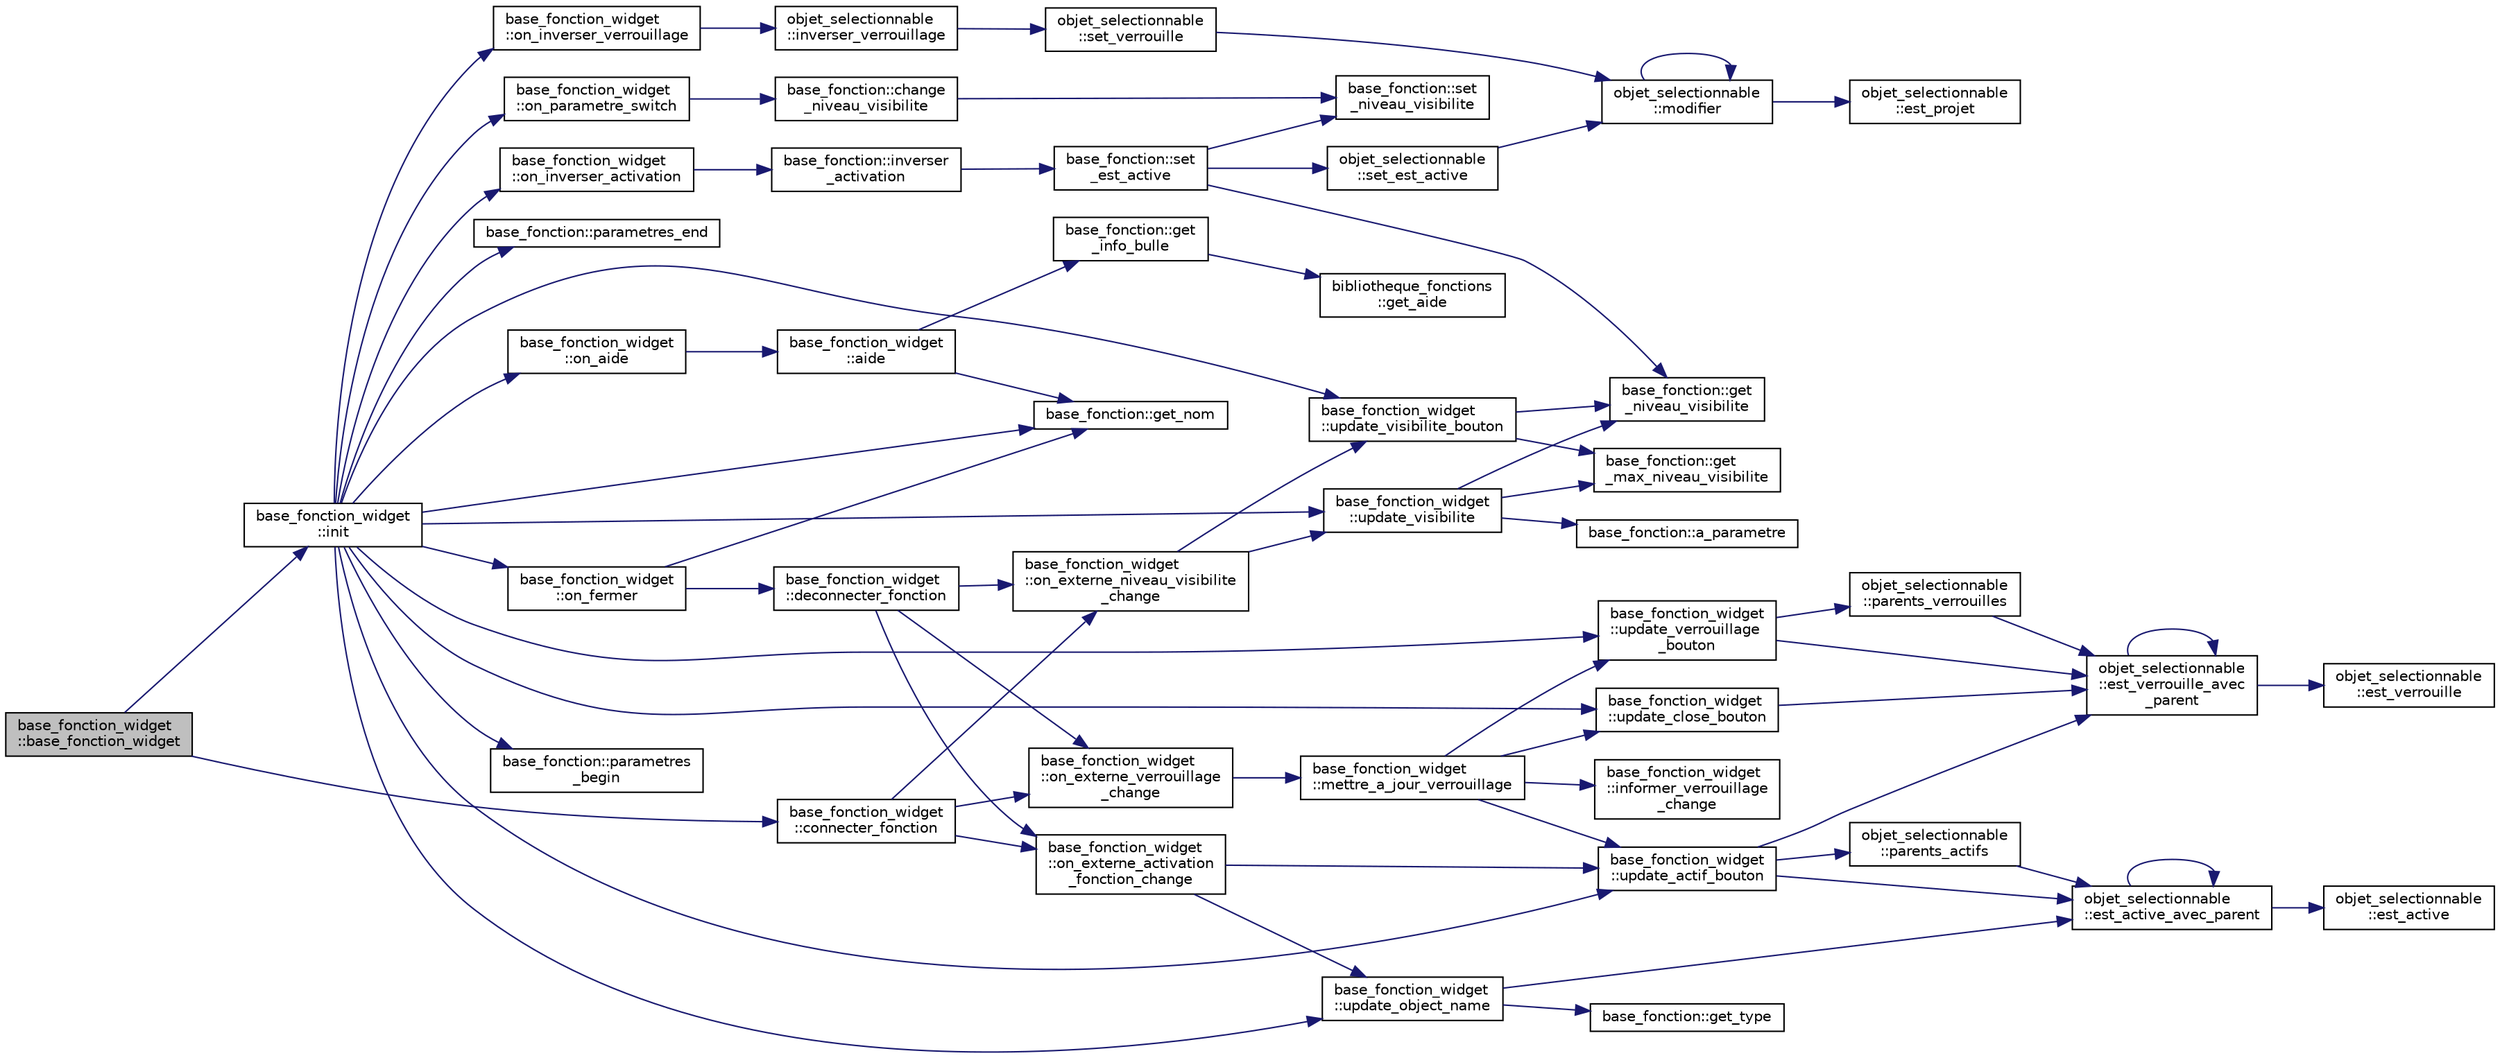 digraph "base_fonction_widget::base_fonction_widget"
{
  edge [fontname="Helvetica",fontsize="10",labelfontname="Helvetica",labelfontsize="10"];
  node [fontname="Helvetica",fontsize="10",shape=record];
  rankdir="LR";
  Node0 [label="base_fonction_widget\l::base_fonction_widget",height=0.2,width=0.4,color="black", fillcolor="grey75", style="filled", fontcolor="black"];
  Node0 -> Node1 [color="midnightblue",fontsize="10",style="solid",fontname="Helvetica"];
  Node1 [label="base_fonction_widget\l::init",height=0.2,width=0.4,color="black", fillcolor="white", style="filled",URL="$classbase__fonction__widget.html#a8f7d38b1f3eeacb69017621ee3fc055b"];
  Node1 -> Node2 [color="midnightblue",fontsize="10",style="solid",fontname="Helvetica"];
  Node2 [label="base_fonction_widget\l::on_parametre_switch",height=0.2,width=0.4,color="black", fillcolor="white", style="filled",URL="$classbase__fonction__widget.html#a6b560463afa616caac97f5e5a9d0456b"];
  Node2 -> Node3 [color="midnightblue",fontsize="10",style="solid",fontname="Helvetica"];
  Node3 [label="base_fonction::change\l_niveau_visibilite",height=0.2,width=0.4,color="black", fillcolor="white", style="filled",URL="$classbase__fonction.html#a9a29109804d6f1a70350b45e8ef5a680",tooltip="Modifier le niveau de visibilité de la fonction. "];
  Node3 -> Node4 [color="midnightblue",fontsize="10",style="solid",fontname="Helvetica"];
  Node4 [label="base_fonction::set\l_niveau_visibilite",height=0.2,width=0.4,color="black", fillcolor="white", style="filled",URL="$classbase__fonction.html#aac434731c9e5d95398d3baae6c74d447",tooltip="Initialise le niveau de visibilité de la fonction. "];
  Node1 -> Node5 [color="midnightblue",fontsize="10",style="solid",fontname="Helvetica"];
  Node5 [label="base_fonction_widget\l::on_inverser_activation",height=0.2,width=0.4,color="black", fillcolor="white", style="filled",URL="$classbase__fonction__widget.html#acb52c3b688b3821f7fb307dc136ff49d",tooltip="Le bouton d&#39;inversion d&#39;activation est activé. "];
  Node5 -> Node6 [color="midnightblue",fontsize="10",style="solid",fontname="Helvetica"];
  Node6 [label="base_fonction::inverser\l_activation",height=0.2,width=0.4,color="black", fillcolor="white", style="filled",URL="$classbase__fonction.html#aaf72b5fa4bf0bd4ee43d7eab0aeac984",tooltip="Inverse le niveau de visibilité de la fonction. "];
  Node6 -> Node7 [color="midnightblue",fontsize="10",style="solid",fontname="Helvetica"];
  Node7 [label="base_fonction::set\l_est_active",height=0.2,width=0.4,color="black", fillcolor="white", style="filled",URL="$classbase__fonction.html#a58252a04c7afea216c29d13132b0d6a2",tooltip="Initialise l&#39;activation de la fonction. "];
  Node7 -> Node8 [color="midnightblue",fontsize="10",style="solid",fontname="Helvetica"];
  Node8 [label="base_fonction::get\l_niveau_visibilite",height=0.2,width=0.4,color="black", fillcolor="white", style="filled",URL="$classbase__fonction.html#aad1c92b3ed0b589ba58323132ab4aae7",tooltip="Accesseur du niveau de visibilité de la fonction. "];
  Node7 -> Node4 [color="midnightblue",fontsize="10",style="solid",fontname="Helvetica"];
  Node7 -> Node9 [color="midnightblue",fontsize="10",style="solid",fontname="Helvetica"];
  Node9 [label="objet_selectionnable\l::set_est_active",height=0.2,width=0.4,color="black", fillcolor="white", style="filled",URL="$classobjet__selectionnable.html#acb1bf63e061079a402c929ce346b0b22"];
  Node9 -> Node10 [color="midnightblue",fontsize="10",style="solid",fontname="Helvetica"];
  Node10 [label="objet_selectionnable\l::modifier",height=0.2,width=0.4,color="black", fillcolor="white", style="filled",URL="$classobjet__selectionnable.html#a9f76b8e89231a79c3fc840af874bd868"];
  Node10 -> Node11 [color="midnightblue",fontsize="10",style="solid",fontname="Helvetica"];
  Node11 [label="objet_selectionnable\l::est_projet",height=0.2,width=0.4,color="black", fillcolor="white", style="filled",URL="$classobjet__selectionnable.html#a49ea1a29523e46f099896477a2b43eaa"];
  Node10 -> Node10 [color="midnightblue",fontsize="10",style="solid",fontname="Helvetica"];
  Node1 -> Node12 [color="midnightblue",fontsize="10",style="solid",fontname="Helvetica"];
  Node12 [label="base_fonction_widget\l::on_inverser_verrouillage",height=0.2,width=0.4,color="black", fillcolor="white", style="filled",URL="$classbase__fonction__widget.html#a9e1f1563d0793c0601c8dc5b8a1e7326",tooltip="Le bouton de verrouillage d&#39;activation est activé. "];
  Node12 -> Node13 [color="midnightblue",fontsize="10",style="solid",fontname="Helvetica"];
  Node13 [label="objet_selectionnable\l::inverser_verrouillage",height=0.2,width=0.4,color="black", fillcolor="white", style="filled",URL="$classobjet__selectionnable.html#a028ac895965858e0e8e8e2cc25e8323c"];
  Node13 -> Node14 [color="midnightblue",fontsize="10",style="solid",fontname="Helvetica"];
  Node14 [label="objet_selectionnable\l::set_verrouille",height=0.2,width=0.4,color="black", fillcolor="white", style="filled",URL="$classobjet__selectionnable.html#a5d39343f43293805a0b60e8520687d87"];
  Node14 -> Node10 [color="midnightblue",fontsize="10",style="solid",fontname="Helvetica"];
  Node1 -> Node15 [color="midnightblue",fontsize="10",style="solid",fontname="Helvetica"];
  Node15 [label="base_fonction_widget\l::on_aide",height=0.2,width=0.4,color="black", fillcolor="white", style="filled",URL="$classbase__fonction__widget.html#aa9ed6c2c549d58a33a9ea3c36dae27ba"];
  Node15 -> Node16 [color="midnightblue",fontsize="10",style="solid",fontname="Helvetica"];
  Node16 [label="base_fonction_widget\l::aide",height=0.2,width=0.4,color="black", fillcolor="white", style="filled",URL="$classbase__fonction__widget.html#ab743a655c281ef042772378c76c2de82"];
  Node16 -> Node17 [color="midnightblue",fontsize="10",style="solid",fontname="Helvetica"];
  Node17 [label="base_fonction::get_nom",height=0.2,width=0.4,color="black", fillcolor="white", style="filled",URL="$classbase__fonction.html#aa184addbc0e71b3fd255b2f0b9e7c99e",tooltip="Accesseur du nom de la fonction. "];
  Node16 -> Node18 [color="midnightblue",fontsize="10",style="solid",fontname="Helvetica"];
  Node18 [label="base_fonction::get\l_info_bulle",height=0.2,width=0.4,color="black", fillcolor="white", style="filled",URL="$classbase__fonction.html#a3164fc49ae9d3f7b9902745014036751",tooltip="Génère et retourne le texte d&#39;info-bulle. "];
  Node18 -> Node19 [color="midnightblue",fontsize="10",style="solid",fontname="Helvetica"];
  Node19 [label="bibliotheque_fonctions\l::get_aide",height=0.2,width=0.4,color="black", fillcolor="white", style="filled",URL="$classbibliotheque__fonctions.html#af09bab02cd189c76012784c77f336a90",tooltip="Retourne le texte d&#39;aide pour un type de fonction donné. "];
  Node1 -> Node17 [color="midnightblue",fontsize="10",style="solid",fontname="Helvetica"];
  Node1 -> Node20 [color="midnightblue",fontsize="10",style="solid",fontname="Helvetica"];
  Node20 [label="base_fonction_widget\l::on_fermer",height=0.2,width=0.4,color="black", fillcolor="white", style="filled",URL="$classbase__fonction__widget.html#a2e6e9fd90f86e175e6202ec057f0f297",tooltip="Le bouton fermer est activé. "];
  Node20 -> Node17 [color="midnightblue",fontsize="10",style="solid",fontname="Helvetica"];
  Node20 -> Node21 [color="midnightblue",fontsize="10",style="solid",fontname="Helvetica"];
  Node21 [label="base_fonction_widget\l::deconnecter_fonction",height=0.2,width=0.4,color="black", fillcolor="white", style="filled",URL="$classbase__fonction__widget.html#a38df68f6f1a38a5d2f653ccc75b3d54d",tooltip="Déconnecter la fonction. "];
  Node21 -> Node22 [color="midnightblue",fontsize="10",style="solid",fontname="Helvetica"];
  Node22 [label="base_fonction_widget\l::on_externe_activation\l_fonction_change",height=0.2,width=0.4,color="black", fillcolor="white", style="filled",URL="$classbase__fonction__widget.html#ad5f92c5b95f40e2962fced2467de68bf",tooltip="L&#39;activation de la fonction est modifié. "];
  Node22 -> Node23 [color="midnightblue",fontsize="10",style="solid",fontname="Helvetica"];
  Node23 [label="base_fonction_widget\l::update_actif_bouton",height=0.2,width=0.4,color="black", fillcolor="white", style="filled",URL="$classbase__fonction__widget.html#a548a6571fb757666807a6b3e95485dea",tooltip="Mise à jour du bouton d&#39;activation. "];
  Node23 -> Node24 [color="midnightblue",fontsize="10",style="solid",fontname="Helvetica"];
  Node24 [label="objet_selectionnable\l::est_verrouille_avec\l_parent",height=0.2,width=0.4,color="black", fillcolor="white", style="filled",URL="$classobjet__selectionnable.html#a001c4584a6430689f478544ec560fb7e"];
  Node24 -> Node25 [color="midnightblue",fontsize="10",style="solid",fontname="Helvetica"];
  Node25 [label="objet_selectionnable\l::est_verrouille",height=0.2,width=0.4,color="black", fillcolor="white", style="filled",URL="$classobjet__selectionnable.html#ae9c29950b9e5b582338ac659ecc3e3d6"];
  Node24 -> Node24 [color="midnightblue",fontsize="10",style="solid",fontname="Helvetica"];
  Node23 -> Node26 [color="midnightblue",fontsize="10",style="solid",fontname="Helvetica"];
  Node26 [label="objet_selectionnable\l::est_active_avec_parent",height=0.2,width=0.4,color="black", fillcolor="white", style="filled",URL="$classobjet__selectionnable.html#ab86bf8b056ebc44909fb899dc6834422"];
  Node26 -> Node27 [color="midnightblue",fontsize="10",style="solid",fontname="Helvetica"];
  Node27 [label="objet_selectionnable\l::est_active",height=0.2,width=0.4,color="black", fillcolor="white", style="filled",URL="$classobjet__selectionnable.html#a9a0bf43723dd1656224cec9f3c42bba0"];
  Node26 -> Node26 [color="midnightblue",fontsize="10",style="solid",fontname="Helvetica"];
  Node23 -> Node28 [color="midnightblue",fontsize="10",style="solid",fontname="Helvetica"];
  Node28 [label="objet_selectionnable\l::parents_actifs",height=0.2,width=0.4,color="black", fillcolor="white", style="filled",URL="$classobjet__selectionnable.html#a65b1afceca6ba5882edb9b7707d851f8"];
  Node28 -> Node26 [color="midnightblue",fontsize="10",style="solid",fontname="Helvetica"];
  Node22 -> Node29 [color="midnightblue",fontsize="10",style="solid",fontname="Helvetica"];
  Node29 [label="base_fonction_widget\l::update_object_name",height=0.2,width=0.4,color="black", fillcolor="white", style="filled",URL="$classbase__fonction__widget.html#a9e330f5ec8c7eac285d1c78cc82e0ea0",tooltip="Mise à jour du nom de l&#39;objet. "];
  Node29 -> Node26 [color="midnightblue",fontsize="10",style="solid",fontname="Helvetica"];
  Node29 -> Node30 [color="midnightblue",fontsize="10",style="solid",fontname="Helvetica"];
  Node30 [label="base_fonction::get_type",height=0.2,width=0.4,color="black", fillcolor="white", style="filled",URL="$classbase__fonction.html#a8ed620b54f5ef377c2593952eafd6ad9",tooltip="Accesseur du type de la fonction.  Le type de la fonction. "];
  Node21 -> Node31 [color="midnightblue",fontsize="10",style="solid",fontname="Helvetica"];
  Node31 [label="base_fonction_widget\l::on_externe_verrouillage\l_change",height=0.2,width=0.4,color="black", fillcolor="white", style="filled",URL="$classbase__fonction__widget.html#a7aaa562bd9757a4a4365867b7fdaa024",tooltip="Le verrouillage de la fonction est modifié. "];
  Node31 -> Node32 [color="midnightblue",fontsize="10",style="solid",fontname="Helvetica"];
  Node32 [label="base_fonction_widget\l::mettre_a_jour_verrouillage",height=0.2,width=0.4,color="black", fillcolor="white", style="filled",URL="$classbase__fonction__widget.html#a7b70afc37ac7d91da2ce41bd62ea185c"];
  Node32 -> Node33 [color="midnightblue",fontsize="10",style="solid",fontname="Helvetica"];
  Node33 [label="base_fonction_widget\l::update_verrouillage\l_bouton",height=0.2,width=0.4,color="black", fillcolor="white", style="filled",URL="$classbase__fonction__widget.html#a6409997ef11539e0811573c7655532ee",tooltip="Mise à jour du bouton de verrouillage. "];
  Node33 -> Node34 [color="midnightblue",fontsize="10",style="solid",fontname="Helvetica"];
  Node34 [label="objet_selectionnable\l::parents_verrouilles",height=0.2,width=0.4,color="black", fillcolor="white", style="filled",URL="$classobjet__selectionnable.html#ad9357af8b3471529814165378c6ce13d"];
  Node34 -> Node24 [color="midnightblue",fontsize="10",style="solid",fontname="Helvetica"];
  Node33 -> Node24 [color="midnightblue",fontsize="10",style="solid",fontname="Helvetica"];
  Node32 -> Node23 [color="midnightblue",fontsize="10",style="solid",fontname="Helvetica"];
  Node32 -> Node35 [color="midnightblue",fontsize="10",style="solid",fontname="Helvetica"];
  Node35 [label="base_fonction_widget\l::update_close_bouton",height=0.2,width=0.4,color="black", fillcolor="white", style="filled",URL="$classbase__fonction__widget.html#a4820f0a814f27542d1f0c9dc8de535a3"];
  Node35 -> Node24 [color="midnightblue",fontsize="10",style="solid",fontname="Helvetica"];
  Node32 -> Node36 [color="midnightblue",fontsize="10",style="solid",fontname="Helvetica"];
  Node36 [label="base_fonction_widget\l::informer_verrouillage\l_change",height=0.2,width=0.4,color="black", fillcolor="white", style="filled",URL="$classbase__fonction__widget.html#aa4f470af8fb51c1ff276b18205104c94"];
  Node21 -> Node37 [color="midnightblue",fontsize="10",style="solid",fontname="Helvetica"];
  Node37 [label="base_fonction_widget\l::on_externe_niveau_visibilite\l_change",height=0.2,width=0.4,color="black", fillcolor="white", style="filled",URL="$classbase__fonction__widget.html#aca2caf600b1453a47ceca71cd3fdf6d9"];
  Node37 -> Node38 [color="midnightblue",fontsize="10",style="solid",fontname="Helvetica"];
  Node38 [label="base_fonction_widget\l::update_visibilite_bouton",height=0.2,width=0.4,color="black", fillcolor="white", style="filled",URL="$classbase__fonction__widget.html#aae7f6163e10dcad3463d62ca366b0ab3",tooltip="Mise à jour du bouton d&#39;activation. "];
  Node38 -> Node8 [color="midnightblue",fontsize="10",style="solid",fontname="Helvetica"];
  Node38 -> Node39 [color="midnightblue",fontsize="10",style="solid",fontname="Helvetica"];
  Node39 [label="base_fonction::get\l_max_niveau_visibilite",height=0.2,width=0.4,color="black", fillcolor="white", style="filled",URL="$classbase__fonction.html#a77377a91b67ba3559235beda6a86478e",tooltip="Accesseur du niveau maximum de visibilité de la fonction. "];
  Node37 -> Node40 [color="midnightblue",fontsize="10",style="solid",fontname="Helvetica"];
  Node40 [label="base_fonction_widget\l::update_visibilite",height=0.2,width=0.4,color="black", fillcolor="white", style="filled",URL="$classbase__fonction__widget.html#adf4804d6d9006f77343cdd242e99b29b",tooltip="Mise à jour de la visibilité. "];
  Node40 -> Node8 [color="midnightblue",fontsize="10",style="solid",fontname="Helvetica"];
  Node40 -> Node41 [color="midnightblue",fontsize="10",style="solid",fontname="Helvetica"];
  Node41 [label="base_fonction::a_parametre",height=0.2,width=0.4,color="black", fillcolor="white", style="filled",URL="$classbase__fonction.html#ad49027db1f943c9ab8f36f8fbdd9b80b",tooltip="Indique si la fonction a un paramètre. "];
  Node40 -> Node39 [color="midnightblue",fontsize="10",style="solid",fontname="Helvetica"];
  Node1 -> Node42 [color="midnightblue",fontsize="10",style="solid",fontname="Helvetica"];
  Node42 [label="base_fonction::parametres\l_begin",height=0.2,width=0.4,color="black", fillcolor="white", style="filled",URL="$classbase__fonction.html#aa6a1b06544f57e26311eba48b08eaf54",tooltip="Retourne l&#39;itérateur sur le début de la liste des paramètres. "];
  Node1 -> Node43 [color="midnightblue",fontsize="10",style="solid",fontname="Helvetica"];
  Node43 [label="base_fonction::parametres_end",height=0.2,width=0.4,color="black", fillcolor="white", style="filled",URL="$classbase__fonction.html#a39f01a1372ee04c2620602c530431506",tooltip="Retourne l&#39;itérateur sur la fin des paramètres. "];
  Node1 -> Node23 [color="midnightblue",fontsize="10",style="solid",fontname="Helvetica"];
  Node1 -> Node33 [color="midnightblue",fontsize="10",style="solid",fontname="Helvetica"];
  Node1 -> Node35 [color="midnightblue",fontsize="10",style="solid",fontname="Helvetica"];
  Node1 -> Node38 [color="midnightblue",fontsize="10",style="solid",fontname="Helvetica"];
  Node1 -> Node29 [color="midnightblue",fontsize="10",style="solid",fontname="Helvetica"];
  Node1 -> Node40 [color="midnightblue",fontsize="10",style="solid",fontname="Helvetica"];
  Node0 -> Node44 [color="midnightblue",fontsize="10",style="solid",fontname="Helvetica"];
  Node44 [label="base_fonction_widget\l::connecter_fonction",height=0.2,width=0.4,color="black", fillcolor="white", style="filled",URL="$classbase__fonction__widget.html#a50fd671225550772c811014c33b7788f"];
  Node44 -> Node22 [color="midnightblue",fontsize="10",style="solid",fontname="Helvetica"];
  Node44 -> Node31 [color="midnightblue",fontsize="10",style="solid",fontname="Helvetica"];
  Node44 -> Node37 [color="midnightblue",fontsize="10",style="solid",fontname="Helvetica"];
}
